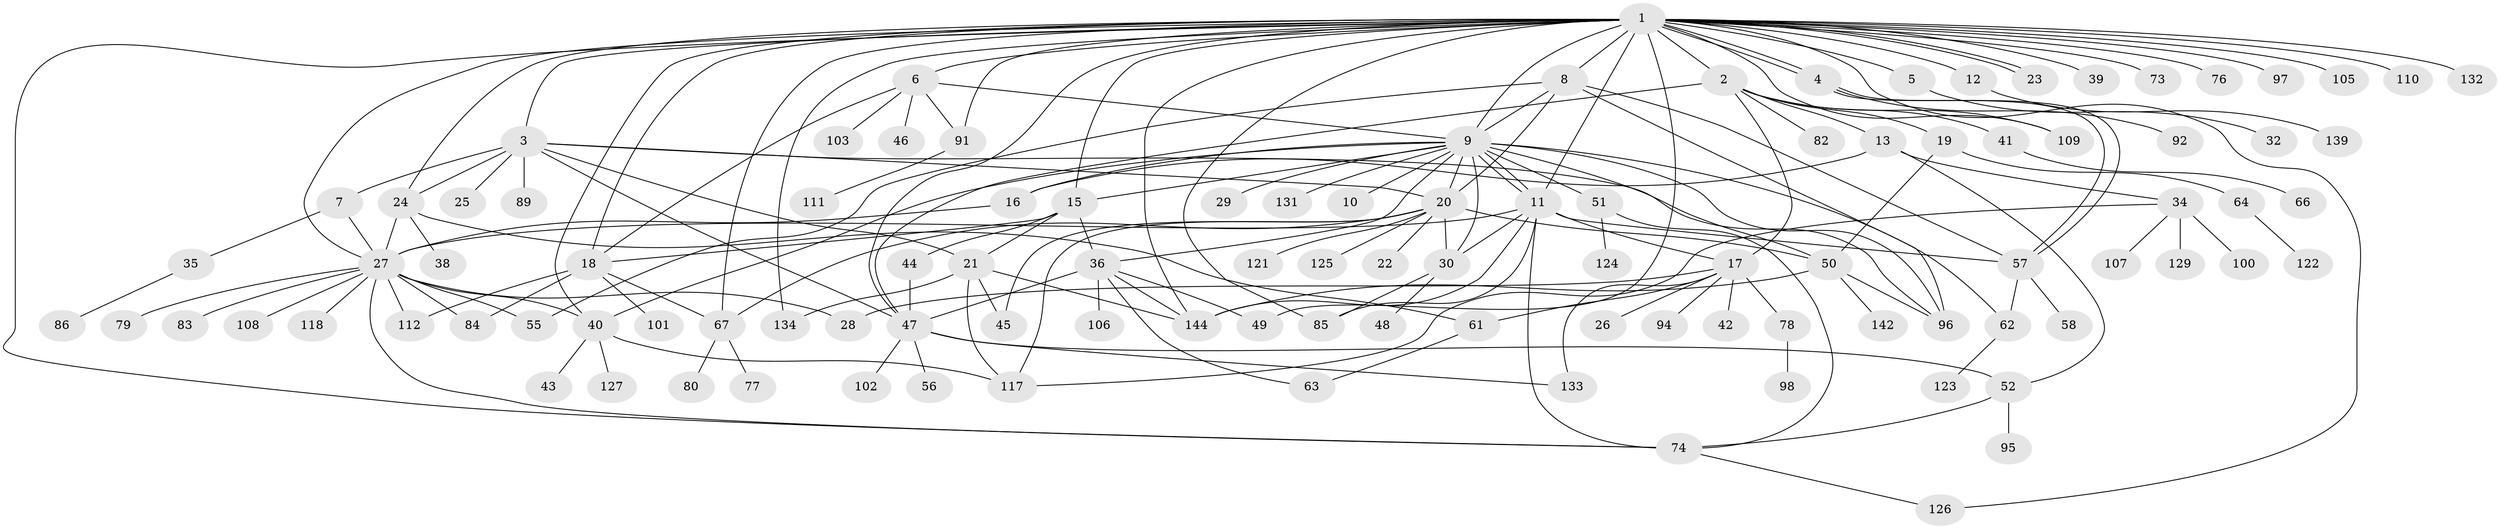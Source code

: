 // original degree distribution, {35: 0.006896551724137931, 7: 0.027586206896551724, 10: 0.020689655172413793, 6: 0.06206896551724138, 2: 0.19310344827586207, 3: 0.1310344827586207, 20: 0.006896551724137931, 1: 0.45517241379310347, 5: 0.020689655172413793, 11: 0.006896551724137931, 16: 0.006896551724137931, 4: 0.05517241379310345, 8: 0.006896551724137931}
// Generated by graph-tools (version 1.1) at 2025/41/03/06/25 10:41:47]
// undirected, 107 vertices, 172 edges
graph export_dot {
graph [start="1"]
  node [color=gray90,style=filled];
  1 [super="+115"];
  2 [super="+14"];
  3 [super="+93"];
  4 [super="+141"];
  5;
  6 [super="+33"];
  7;
  8 [super="+68"];
  9 [super="+128"];
  10;
  11 [super="+143"];
  12 [super="+135"];
  13 [super="+72"];
  15 [super="+104"];
  16 [super="+59"];
  17 [super="+37"];
  18 [super="+99"];
  19;
  20 [super="+54"];
  21 [super="+31"];
  22;
  23;
  24 [super="+87"];
  25;
  26;
  27 [super="+145"];
  28;
  29;
  30 [super="+136"];
  32;
  34 [super="+81"];
  35 [super="+120"];
  36 [super="+53"];
  38;
  39;
  40 [super="+71"];
  41 [super="+130"];
  42;
  43;
  44;
  45;
  46;
  47 [super="+60"];
  48;
  49 [super="+140"];
  50 [super="+88"];
  51 [super="+69"];
  52 [super="+75"];
  55;
  56;
  57 [super="+70"];
  58;
  61 [super="+65"];
  62 [super="+113"];
  63;
  64;
  66;
  67 [super="+119"];
  73;
  74 [super="+114"];
  76;
  77;
  78;
  79;
  80;
  82;
  83;
  84;
  85 [super="+90"];
  86;
  89;
  91;
  92;
  94;
  95;
  96 [super="+137"];
  97;
  98;
  100;
  101;
  102;
  103;
  105;
  106;
  107;
  108;
  109;
  110;
  111 [super="+116"];
  112;
  117;
  118;
  121;
  122;
  123;
  124;
  125;
  126;
  127;
  129;
  131 [super="+138"];
  132;
  133;
  134;
  139;
  142;
  144;
  1 -- 2;
  1 -- 3;
  1 -- 4;
  1 -- 4;
  1 -- 5;
  1 -- 6;
  1 -- 8;
  1 -- 9;
  1 -- 11;
  1 -- 12;
  1 -- 18;
  1 -- 23;
  1 -- 23;
  1 -- 24;
  1 -- 27;
  1 -- 39;
  1 -- 40;
  1 -- 47;
  1 -- 49;
  1 -- 67;
  1 -- 73;
  1 -- 76;
  1 -- 85;
  1 -- 91;
  1 -- 97;
  1 -- 105;
  1 -- 109;
  1 -- 110;
  1 -- 126;
  1 -- 134;
  1 -- 144;
  1 -- 132;
  1 -- 15;
  1 -- 74;
  2 -- 13;
  2 -- 19;
  2 -- 41;
  2 -- 47;
  2 -- 82;
  2 -- 17;
  2 -- 109;
  3 -- 7;
  3 -- 20;
  3 -- 21;
  3 -- 24;
  3 -- 25;
  3 -- 89;
  3 -- 47;
  3 -- 96;
  4 -- 57;
  4 -- 57;
  4 -- 92;
  5 -- 32;
  6 -- 9;
  6 -- 46;
  6 -- 103;
  6 -- 18;
  6 -- 91;
  7 -- 27;
  7 -- 35;
  8 -- 9;
  8 -- 20;
  8 -- 55;
  8 -- 57;
  8 -- 96;
  9 -- 10;
  9 -- 11;
  9 -- 11;
  9 -- 15;
  9 -- 20;
  9 -- 29;
  9 -- 30;
  9 -- 36;
  9 -- 40;
  9 -- 50;
  9 -- 51 [weight=2];
  9 -- 62;
  9 -- 131 [weight=2];
  9 -- 96;
  9 -- 16;
  11 -- 17 [weight=2];
  11 -- 27;
  11 -- 30;
  11 -- 85;
  11 -- 144;
  11 -- 57;
  11 -- 74;
  12 -- 139;
  13 -- 16;
  13 -- 34;
  13 -- 52;
  15 -- 36;
  15 -- 44;
  15 -- 21;
  15 -- 18;
  16 -- 27;
  17 -- 26;
  17 -- 28;
  17 -- 42;
  17 -- 61;
  17 -- 78;
  17 -- 94;
  17 -- 133;
  18 -- 84;
  18 -- 112;
  18 -- 67;
  18 -- 101;
  19 -- 64;
  19 -- 50;
  20 -- 22;
  20 -- 30;
  20 -- 45;
  20 -- 50;
  20 -- 67;
  20 -- 121;
  20 -- 125;
  20 -- 117;
  21 -- 144;
  21 -- 117;
  21 -- 134;
  21 -- 45;
  24 -- 27;
  24 -- 38;
  24 -- 61;
  27 -- 28;
  27 -- 40;
  27 -- 55;
  27 -- 74;
  27 -- 79;
  27 -- 83;
  27 -- 84;
  27 -- 108;
  27 -- 112;
  27 -- 118;
  30 -- 48;
  30 -- 85;
  34 -- 117;
  34 -- 129;
  34 -- 107;
  34 -- 100;
  35 -- 86;
  36 -- 47;
  36 -- 49;
  36 -- 63;
  36 -- 106;
  36 -- 144;
  40 -- 43;
  40 -- 117;
  40 -- 127;
  41 -- 66;
  44 -- 47;
  47 -- 56;
  47 -- 102;
  47 -- 133;
  47 -- 52;
  50 -- 96;
  50 -- 144;
  50 -- 142;
  51 -- 74;
  51 -- 124;
  52 -- 74;
  52 -- 95;
  57 -- 58;
  57 -- 62;
  61 -- 63;
  62 -- 123;
  64 -- 122;
  67 -- 77;
  67 -- 80;
  74 -- 126;
  78 -- 98;
  91 -- 111;
}
